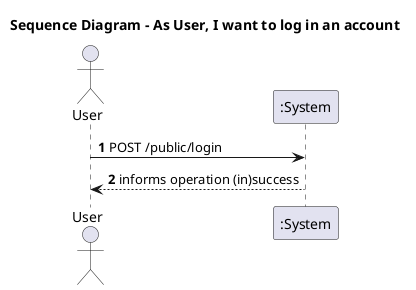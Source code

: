 @startuml
'autocomplete on
autonumber

title Sequence Diagram - As User, I want to log in an account

actor "User" as Ac
participant ":System" as Sys

Ac -> Sys : POST /public/login
Sys --> Ac : informs operation (in)success

@enduml
